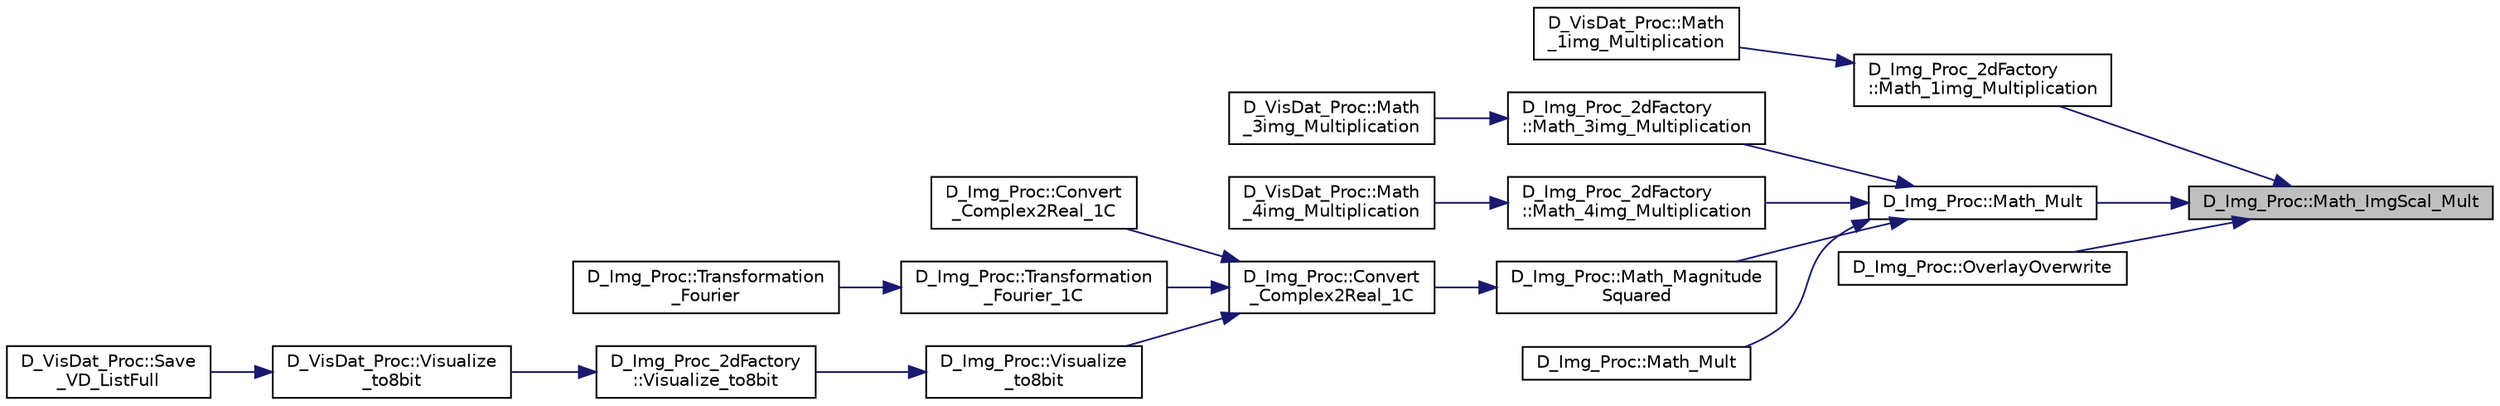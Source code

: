 digraph "D_Img_Proc::Math_ImgScal_Mult"
{
 // LATEX_PDF_SIZE
  edge [fontname="Helvetica",fontsize="10",labelfontname="Helvetica",labelfontsize="10"];
  node [fontname="Helvetica",fontsize="10",shape=record];
  rankdir="RL";
  Node1 [label="D_Img_Proc::Math_ImgScal_Mult",height=0.2,width=0.4,color="black", fillcolor="grey75", style="filled", fontcolor="black",tooltip=" "];
  Node1 -> Node2 [dir="back",color="midnightblue",fontsize="10",style="solid"];
  Node2 [label="D_Img_Proc_2dFactory\l::Math_1img_Multiplication",height=0.2,width=0.4,color="black", fillcolor="white", style="filled",URL="$class_d___img___proc__2d_factory.html#acc82576abcc996e3be3ca9a2d59193ea",tooltip=" "];
  Node2 -> Node3 [dir="back",color="midnightblue",fontsize="10",style="solid"];
  Node3 [label="D_VisDat_Proc::Math\l_1img_Multiplication",height=0.2,width=0.4,color="black", fillcolor="white", style="filled",URL="$class_d___vis_dat___proc.html#aa7cf1451392b35946d359a68cc7f06a6",tooltip=" "];
  Node1 -> Node4 [dir="back",color="midnightblue",fontsize="10",style="solid"];
  Node4 [label="D_Img_Proc::Math_Mult",height=0.2,width=0.4,color="black", fillcolor="white", style="filled",URL="$class_d___img___proc.html#a8078ddaee3b615ee187f57fbd160b16b",tooltip=" "];
  Node4 -> Node5 [dir="back",color="midnightblue",fontsize="10",style="solid"];
  Node5 [label="D_Img_Proc_2dFactory\l::Math_3img_Multiplication",height=0.2,width=0.4,color="black", fillcolor="white", style="filled",URL="$class_d___img___proc__2d_factory.html#a089f55e40ae51750a864d0d8bf2f5550",tooltip=" "];
  Node5 -> Node6 [dir="back",color="midnightblue",fontsize="10",style="solid"];
  Node6 [label="D_VisDat_Proc::Math\l_3img_Multiplication",height=0.2,width=0.4,color="black", fillcolor="white", style="filled",URL="$class_d___vis_dat___proc.html#a355873edaeb85b50012937a2316b39b7",tooltip=" "];
  Node4 -> Node7 [dir="back",color="midnightblue",fontsize="10",style="solid"];
  Node7 [label="D_Img_Proc_2dFactory\l::Math_4img_Multiplication",height=0.2,width=0.4,color="black", fillcolor="white", style="filled",URL="$class_d___img___proc__2d_factory.html#aae3d2ba47cf861d1cb286966d80c0202",tooltip=" "];
  Node7 -> Node8 [dir="back",color="midnightblue",fontsize="10",style="solid"];
  Node8 [label="D_VisDat_Proc::Math\l_4img_Multiplication",height=0.2,width=0.4,color="black", fillcolor="white", style="filled",URL="$class_d___vis_dat___proc.html#a581cb8585fd7aa91037e0600c5ad0df8",tooltip=" "];
  Node4 -> Node9 [dir="back",color="midnightblue",fontsize="10",style="solid"];
  Node9 [label="D_Img_Proc::Math_Magnitude\lSquared",height=0.2,width=0.4,color="black", fillcolor="white", style="filled",URL="$class_d___img___proc.html#a50c9da1db9fcfb94d7ca192483d5e28b",tooltip=" "];
  Node9 -> Node10 [dir="back",color="midnightblue",fontsize="10",style="solid"];
  Node10 [label="D_Img_Proc::Convert\l_Complex2Real_1C",height=0.2,width=0.4,color="black", fillcolor="white", style="filled",URL="$class_d___img___proc.html#a89d9a703e9ff67bee747177107d9f2d7",tooltip=" "];
  Node10 -> Node11 [dir="back",color="midnightblue",fontsize="10",style="solid"];
  Node11 [label="D_Img_Proc::Convert\l_Complex2Real_1C",height=0.2,width=0.4,color="black", fillcolor="white", style="filled",URL="$class_d___img___proc.html#a9d93e4dc7368d4d3e1224bac3dd8aad9",tooltip=" "];
  Node10 -> Node12 [dir="back",color="midnightblue",fontsize="10",style="solid"];
  Node12 [label="D_Img_Proc::Transformation\l_Fourier_1C",height=0.2,width=0.4,color="black", fillcolor="white", style="filled",URL="$class_d___img___proc.html#aaf5ac6e18dddfab80db7779ea8677c8d",tooltip=" "];
  Node12 -> Node13 [dir="back",color="midnightblue",fontsize="10",style="solid"];
  Node13 [label="D_Img_Proc::Transformation\l_Fourier",height=0.2,width=0.4,color="black", fillcolor="white", style="filled",URL="$class_d___img___proc.html#a8a4460f6f7bbe8b41ac03531b3808f7c",tooltip=" "];
  Node10 -> Node14 [dir="back",color="midnightblue",fontsize="10",style="solid"];
  Node14 [label="D_Img_Proc::Visualize\l_to8bit",height=0.2,width=0.4,color="black", fillcolor="white", style="filled",URL="$class_d___img___proc.html#ae1397956ae15b4aa10e0790c0141a809",tooltip=" "];
  Node14 -> Node15 [dir="back",color="midnightblue",fontsize="10",style="solid"];
  Node15 [label="D_Img_Proc_2dFactory\l::Visualize_to8bit",height=0.2,width=0.4,color="black", fillcolor="white", style="filled",URL="$class_d___img___proc__2d_factory.html#a6d73d62f6bda6ede8bd5eb140b6452a2",tooltip=" "];
  Node15 -> Node16 [dir="back",color="midnightblue",fontsize="10",style="solid"];
  Node16 [label="D_VisDat_Proc::Visualize\l_to8bit",height=0.2,width=0.4,color="black", fillcolor="white", style="filled",URL="$class_d___vis_dat___proc.html#abc100ab81245d52152bcb396fbf19b31",tooltip=" "];
  Node16 -> Node17 [dir="back",color="midnightblue",fontsize="10",style="solid"];
  Node17 [label="D_VisDat_Proc::Save\l_VD_ListFull",height=0.2,width=0.4,color="black", fillcolor="white", style="filled",URL="$class_d___vis_dat___proc.html#aa19c0cf814fb82dbc0c7aa619f74551f",tooltip=" "];
  Node4 -> Node18 [dir="back",color="midnightblue",fontsize="10",style="solid"];
  Node18 [label="D_Img_Proc::Math_Mult",height=0.2,width=0.4,color="black", fillcolor="white", style="filled",URL="$class_d___img___proc.html#af242d1af925ee39d9f85a20d4d30456d",tooltip=" "];
  Node1 -> Node19 [dir="back",color="midnightblue",fontsize="10",style="solid"];
  Node19 [label="D_Img_Proc::OverlayOverwrite",height=0.2,width=0.4,color="black", fillcolor="white", style="filled",URL="$class_d___img___proc.html#a025590f8a2b49c63c4843984fcd039ab",tooltip=" "];
}
